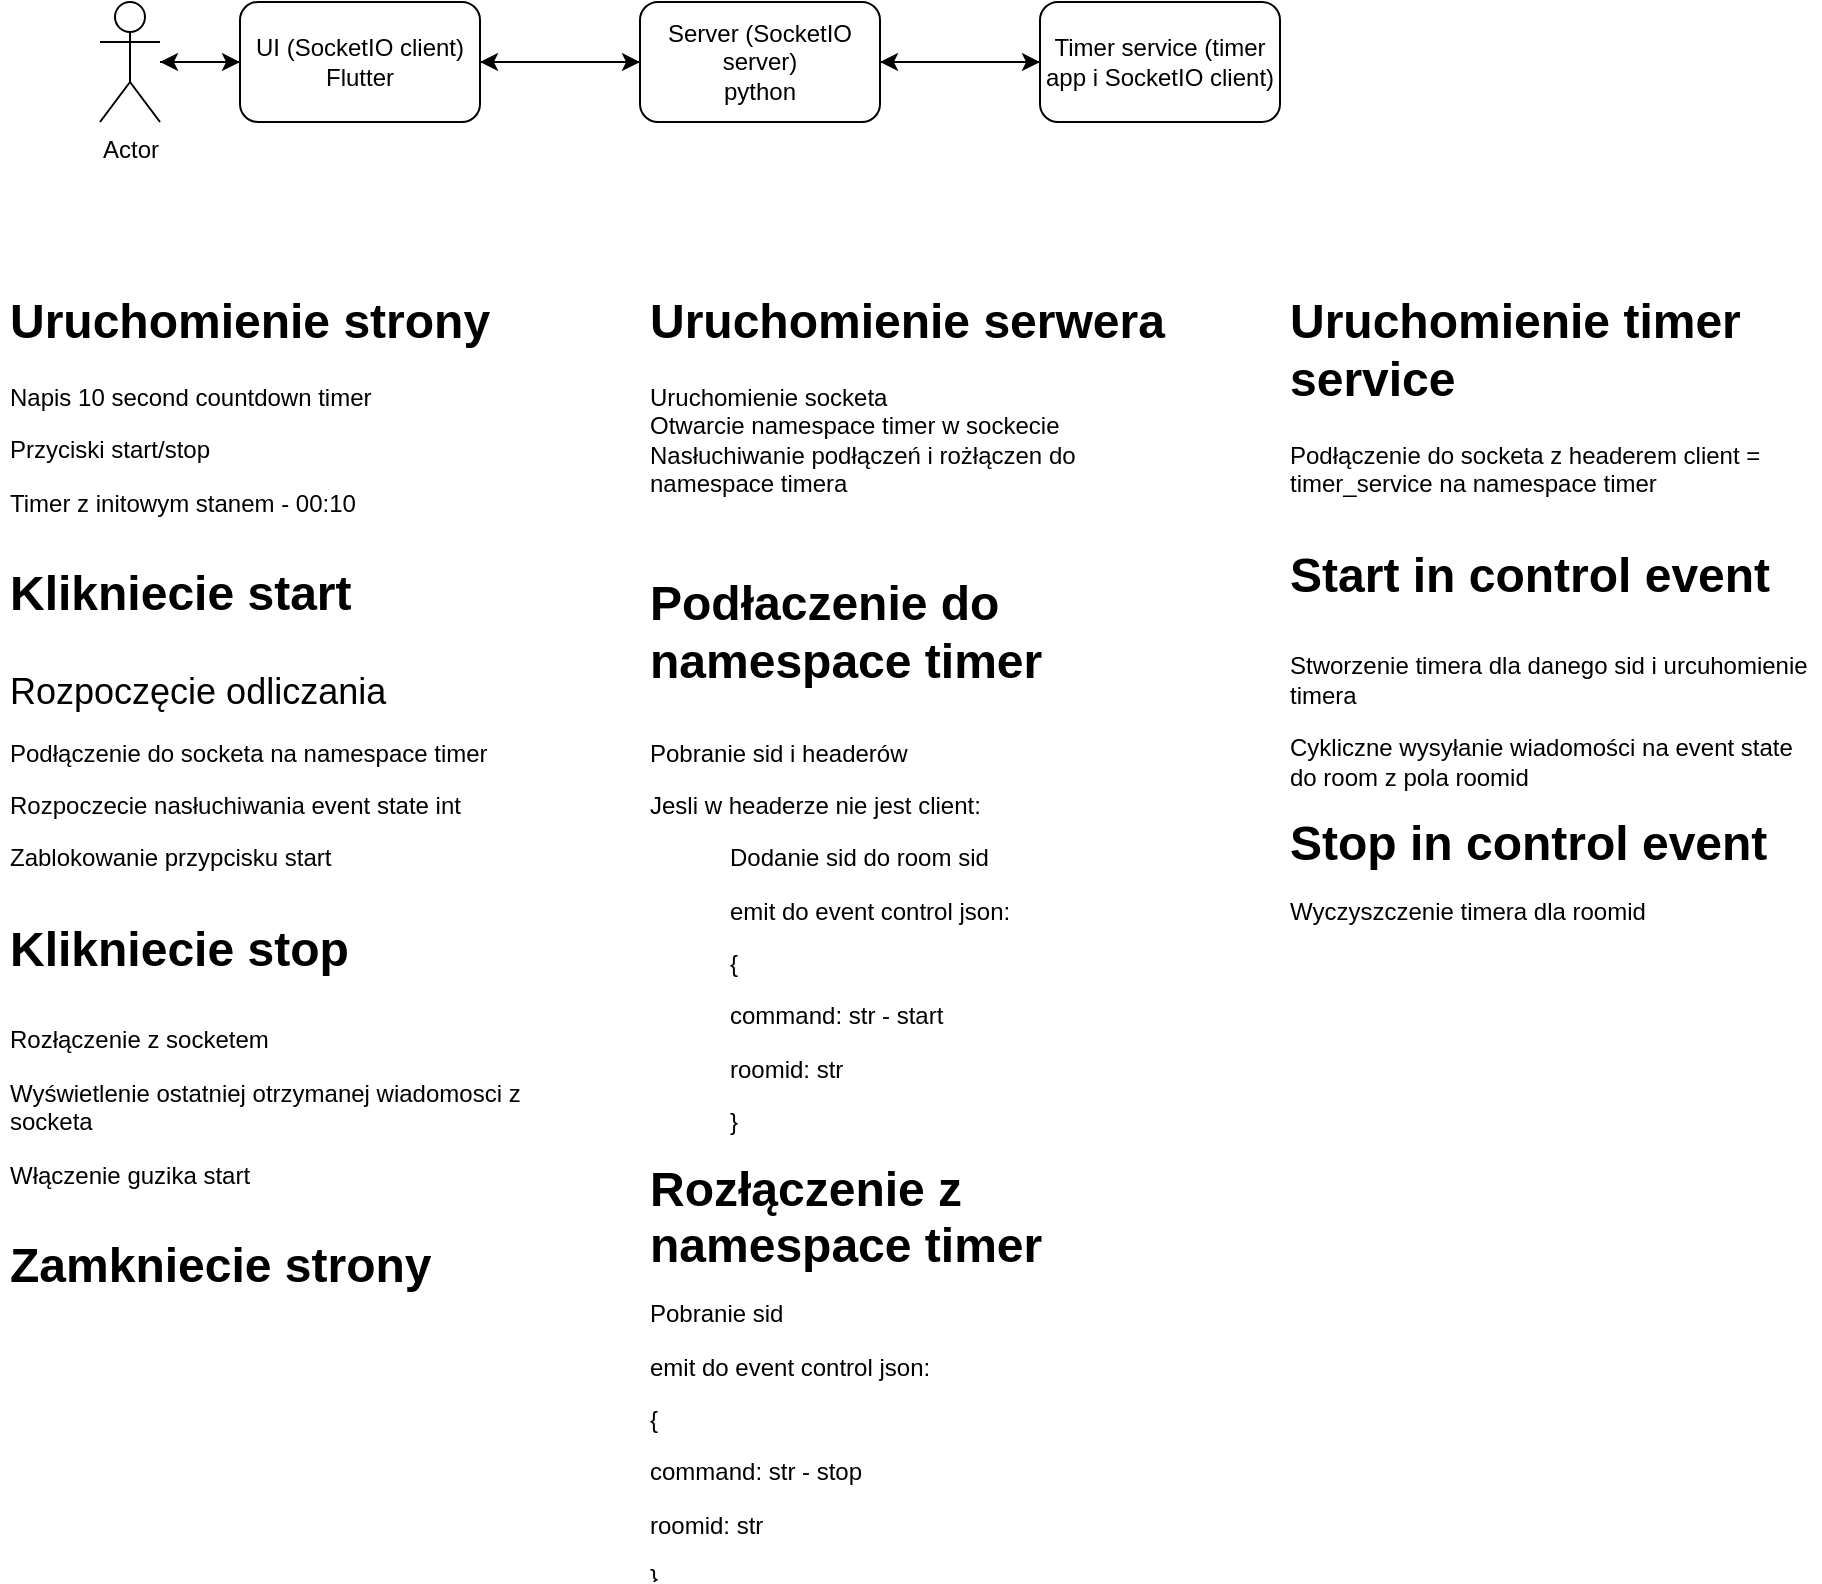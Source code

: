 <mxfile version="22.1.5" type="github">
  <diagram name="Page-1" id="ylsyOOFdUWlXaX4V--iw">
    <mxGraphModel dx="1362" dy="886" grid="1" gridSize="10" guides="1" tooltips="1" connect="1" arrows="1" fold="1" page="1" pageScale="1" pageWidth="850" pageHeight="1100" math="0" shadow="0">
      <root>
        <mxCell id="0" />
        <mxCell id="1" parent="0" />
        <mxCell id="mFsJni9q_cK6NArOYZxN-5" value="" style="edgeStyle=orthogonalEdgeStyle;rounded=0;orthogonalLoop=1;jettySize=auto;html=1;" edge="1" parent="1" source="mFsJni9q_cK6NArOYZxN-1" target="mFsJni9q_cK6NArOYZxN-2">
          <mxGeometry relative="1" as="geometry" />
        </mxCell>
        <mxCell id="mFsJni9q_cK6NArOYZxN-9" value="" style="edgeStyle=orthogonalEdgeStyle;rounded=0;orthogonalLoop=1;jettySize=auto;html=1;" edge="1" parent="1" source="mFsJni9q_cK6NArOYZxN-1" target="mFsJni9q_cK6NArOYZxN-7">
          <mxGeometry relative="1" as="geometry" />
        </mxCell>
        <mxCell id="mFsJni9q_cK6NArOYZxN-1" value="&lt;div&gt;UI (SocketIO client)&lt;br&gt;&lt;/div&gt;&lt;div&gt;Flutter&lt;br&gt;&lt;/div&gt;" style="rounded=1;whiteSpace=wrap;html=1;" vertex="1" parent="1">
          <mxGeometry x="160" y="260" width="120" height="60" as="geometry" />
        </mxCell>
        <mxCell id="mFsJni9q_cK6NArOYZxN-4" value="" style="edgeStyle=orthogonalEdgeStyle;rounded=0;orthogonalLoop=1;jettySize=auto;html=1;" edge="1" parent="1" source="mFsJni9q_cK6NArOYZxN-2" target="mFsJni9q_cK6NArOYZxN-1">
          <mxGeometry relative="1" as="geometry" />
        </mxCell>
        <mxCell id="mFsJni9q_cK6NArOYZxN-2" value="Actor" style="shape=umlActor;verticalLabelPosition=bottom;verticalAlign=top;html=1;outlineConnect=0;" vertex="1" parent="1">
          <mxGeometry x="90" y="260" width="30" height="60" as="geometry" />
        </mxCell>
        <mxCell id="mFsJni9q_cK6NArOYZxN-8" value="" style="edgeStyle=orthogonalEdgeStyle;rounded=0;orthogonalLoop=1;jettySize=auto;html=1;" edge="1" parent="1" source="mFsJni9q_cK6NArOYZxN-7" target="mFsJni9q_cK6NArOYZxN-1">
          <mxGeometry relative="1" as="geometry" />
        </mxCell>
        <mxCell id="mFsJni9q_cK6NArOYZxN-12" value="" style="edgeStyle=orthogonalEdgeStyle;rounded=0;orthogonalLoop=1;jettySize=auto;html=1;" edge="1" parent="1" source="mFsJni9q_cK6NArOYZxN-7" target="mFsJni9q_cK6NArOYZxN-10">
          <mxGeometry relative="1" as="geometry" />
        </mxCell>
        <mxCell id="mFsJni9q_cK6NArOYZxN-7" value="&lt;div&gt;Server (SocketIO server)&lt;br&gt;&lt;/div&gt;&lt;div&gt;python&lt;/div&gt;" style="rounded=1;whiteSpace=wrap;html=1;" vertex="1" parent="1">
          <mxGeometry x="360" y="260" width="120" height="60" as="geometry" />
        </mxCell>
        <mxCell id="mFsJni9q_cK6NArOYZxN-14" style="edgeStyle=orthogonalEdgeStyle;rounded=0;orthogonalLoop=1;jettySize=auto;html=1;" edge="1" parent="1" source="mFsJni9q_cK6NArOYZxN-10" target="mFsJni9q_cK6NArOYZxN-7">
          <mxGeometry relative="1" as="geometry" />
        </mxCell>
        <mxCell id="mFsJni9q_cK6NArOYZxN-10" value="&lt;div&gt;Timer service (timer app i SocketIO client)&lt;/div&gt;" style="rounded=1;whiteSpace=wrap;html=1;" vertex="1" parent="1">
          <mxGeometry x="560" y="260" width="120" height="60" as="geometry" />
        </mxCell>
        <mxCell id="mFsJni9q_cK6NArOYZxN-24" value="&lt;h1&gt;Uruchomienie strony&lt;/h1&gt;&lt;div&gt;Napis 10 second countdown timer&lt;br&gt;&lt;/div&gt;&lt;p&gt;Przyciski start/stop&lt;/p&gt;&lt;p&gt;Timer z initowym stanem - 00:10&lt;/p&gt;&lt;p style=&quot;font-size: 24px;&quot;&gt;&lt;b&gt;Klikniecie start&lt;/b&gt;&lt;/p&gt;&lt;p style=&quot;&quot;&gt;&lt;font style=&quot;font-size: 18px;&quot;&gt;Rozpoczęcie odliczania&lt;/font&gt;&lt;/p&gt;&lt;p style=&quot;&quot;&gt;&lt;font style=&quot;font-size: 12px;&quot;&gt;Podłączenie do socketa na namespace timer&lt;br&gt;&lt;/font&gt;&lt;/p&gt;&lt;p style=&quot;&quot;&gt;&lt;font style=&quot;font-size: 12px;&quot;&gt;Rozpoczecie nasłuchiwania event state int&lt;br&gt;&lt;/font&gt;&lt;/p&gt;&lt;p style=&quot;&quot;&gt;&lt;font style=&quot;font-size: 12px;&quot;&gt;Zablokowanie przypcisku start&lt;/font&gt;&lt;/p&gt;&lt;p style=&quot;font-size: 24px;&quot;&gt;&lt;b&gt;Klikniecie stop&lt;br&gt;&lt;/b&gt;&lt;/p&gt;&lt;p style=&quot;&quot;&gt;Rozłączenie z socketem&lt;/p&gt;&lt;p style=&quot;&quot;&gt;Wyświetlenie ostatniej otrzymanej wiadomosci z socketa&lt;/p&gt;&lt;p style=&quot;&quot;&gt;Włączenie guzika start&lt;br&gt;&lt;/p&gt;&lt;p style=&quot;font-size: 24px;&quot;&gt;&lt;b&gt;Zamkniecie strony&lt;br&gt;&lt;/b&gt;&lt;/p&gt;" style="text;html=1;strokeColor=none;fillColor=none;spacing=5;spacingTop=-20;whiteSpace=wrap;overflow=hidden;rounded=0;" vertex="1" parent="1">
          <mxGeometry x="40" y="400" width="270" height="540" as="geometry" />
        </mxCell>
        <mxCell id="mFsJni9q_cK6NArOYZxN-25" value="&lt;h1&gt;Uruchomienie serwera &lt;br&gt;&lt;/h1&gt;&lt;div&gt;Uruchomienie socketa &lt;br&gt;&lt;/div&gt;&lt;div&gt;Otwarcie namespace timer w sockecie&lt;/div&gt;&lt;div&gt;Nasłuchiwanie podłączeń i rożłączen do namespace timera&lt;br&gt;&lt;/div&gt;&lt;div&gt;&lt;br&gt;&lt;/div&gt;&lt;p style=&quot;font-size: 24px;&quot;&gt;&lt;b&gt;Podłaczenie do namespace timer&lt;/b&gt;&lt;/p&gt;&lt;p style=&quot;&quot;&gt;&lt;font style=&quot;font-size: 12px;&quot;&gt;Pobranie sid i headerów&lt;/font&gt;&lt;/p&gt;&lt;p style=&quot;&quot;&gt;&lt;font style=&quot;font-size: 12px;&quot;&gt;Jesli w headerze nie jest client:&lt;br&gt;&lt;/font&gt;&lt;/p&gt;&lt;blockquote&gt;&lt;p style=&quot;&quot;&gt;&lt;font style=&quot;font-size: 12px;&quot;&gt;Dodanie sid do room sid&lt;font style=&quot;font-size: 12px;&quot;&gt;&lt;font style=&quot;font-size: 12px;&quot;&gt;&lt;br&gt;&lt;/font&gt;&lt;/font&gt;&lt;/font&gt;&lt;/p&gt;&lt;p style=&quot;&quot;&gt;&lt;font style=&quot;font-size: 12px;&quot;&gt;&lt;font style=&quot;font-size: 12px;&quot;&gt;&lt;font style=&quot;font-size: 12px;&quot;&gt;emit do event control json:&lt;/font&gt;&lt;/font&gt;&lt;/font&gt;&lt;/p&gt;&lt;p style=&quot;&quot;&gt;&lt;font style=&quot;font-size: 12px;&quot;&gt;&lt;font style=&quot;font-size: 12px;&quot;&gt;&lt;font style=&quot;font-size: 12px;&quot;&gt;{&lt;/font&gt;&lt;/font&gt;&lt;/font&gt;&lt;/p&gt;&lt;p style=&quot;&quot;&gt;&lt;font style=&quot;font-size: 12px;&quot;&gt;&lt;font style=&quot;font-size: 12px;&quot;&gt;&lt;font style=&quot;font-size: 12px;&quot;&gt;command: str - start&lt;/font&gt;&lt;/font&gt;&lt;/font&gt;&lt;/p&gt;&lt;p style=&quot;&quot;&gt;&lt;font style=&quot;font-size: 12px;&quot;&gt;&lt;font style=&quot;font-size: 12px;&quot;&gt;&lt;font style=&quot;font-size: 12px;&quot;&gt;roomid: str&lt;br&gt;&lt;/font&gt;&lt;/font&gt;&lt;/font&gt;&lt;/p&gt;&lt;p style=&quot;&quot;&gt;&lt;font style=&quot;font-size: 12px;&quot;&gt;&lt;font style=&quot;font-size: 12px;&quot;&gt;&lt;font style=&quot;font-size: 12px;&quot;&gt;}&lt;br&gt;&lt;/font&gt;&lt;/font&gt;&lt;/font&gt;&lt;/p&gt;&lt;/blockquote&gt;&lt;p style=&quot;&quot;&gt;&lt;b&gt;&lt;font style=&quot;font-size: 24px;&quot;&gt;Rozłączenie z namespace timer&lt;/font&gt;&lt;/b&gt;&lt;/p&gt;&lt;p style=&quot;&quot;&gt;&lt;font style=&quot;font-size: 12px;&quot;&gt;Pobranie sid&lt;/font&gt;&lt;/p&gt;&lt;p style=&quot;&quot;&gt;&lt;font style=&quot;font-size: 12px;&quot;&gt;&lt;font style=&quot;font-size: 12px;&quot;&gt;&lt;font style=&quot;font-size: 12px;&quot;&gt;emit do event control json:&lt;/font&gt;&lt;/font&gt;&lt;/font&gt;&lt;/p&gt;&lt;p style=&quot;&quot;&gt;&lt;font style=&quot;font-size: 12px;&quot;&gt;&lt;font style=&quot;font-size: 12px;&quot;&gt;&lt;font style=&quot;font-size: 12px;&quot;&gt;{&lt;/font&gt;&lt;/font&gt;&lt;/font&gt;&lt;/p&gt;&lt;p style=&quot;&quot;&gt;&lt;font style=&quot;font-size: 12px;&quot;&gt;&lt;font style=&quot;font-size: 12px;&quot;&gt;&lt;font style=&quot;font-size: 12px;&quot;&gt;command: str - stop&lt;/font&gt;&lt;/font&gt;&lt;/font&gt;&lt;/p&gt;&lt;p style=&quot;&quot;&gt;&lt;font style=&quot;font-size: 12px;&quot;&gt;&lt;font style=&quot;font-size: 12px;&quot;&gt;&lt;font style=&quot;font-size: 12px;&quot;&gt;roomid: str&lt;br&gt;&lt;/font&gt;&lt;/font&gt;&lt;/font&gt;&lt;/p&gt;&lt;font style=&quot;font-size: 12px;&quot;&gt;&lt;font style=&quot;font-size: 12px;&quot;&gt;&lt;font style=&quot;font-size: 12px;&quot;&gt;}&lt;/font&gt;&lt;/font&gt;&lt;/font&gt;&lt;p style=&quot;&quot;&gt;&lt;/p&gt;" style="text;html=1;strokeColor=none;fillColor=none;spacing=5;spacingTop=-20;whiteSpace=wrap;overflow=hidden;rounded=0;" vertex="1" parent="1">
          <mxGeometry x="360" y="400" width="270" height="650" as="geometry" />
        </mxCell>
        <mxCell id="mFsJni9q_cK6NArOYZxN-26" value="&lt;h1&gt;Uruchomienie timer service &lt;br&gt;&lt;/h1&gt;&lt;font style=&quot;font-size: 12px;&quot;&gt;Podłączenie do socketa z headerem client = timer_service na namespace timer&lt;br&gt;&lt;/font&gt;&lt;p style=&quot;font-size: 24px;&quot;&gt;&lt;b&gt;Start in control event&lt;/b&gt;&lt;br&gt;&lt;/p&gt;&lt;p style=&quot;&quot;&gt;&lt;font style=&quot;font-size: 12px;&quot;&gt;Stworzenie timera dla danego sid i urcuhomienie timera&lt;br&gt;&lt;/font&gt;&lt;/p&gt;&lt;p style=&quot;&quot;&gt;&lt;font style=&quot;font-size: 12px;&quot;&gt;Cykliczne wysyłanie wiadomości na event state do room z pola roomid&lt;br&gt;&lt;/font&gt;&lt;/p&gt;&lt;p style=&quot;&quot;&gt;&lt;b&gt;&lt;font style=&quot;font-size: 24px;&quot;&gt;Stop in control event&lt;/font&gt;&lt;/b&gt;&lt;/p&gt;Wyczyszczenie timera dla roomid&lt;br&gt;&lt;p style=&quot;&quot;&gt;&lt;/p&gt;" style="text;html=1;strokeColor=none;fillColor=none;spacing=5;spacingTop=-20;whiteSpace=wrap;overflow=hidden;rounded=0;" vertex="1" parent="1">
          <mxGeometry x="680" y="400" width="270" height="330" as="geometry" />
        </mxCell>
      </root>
    </mxGraphModel>
  </diagram>
</mxfile>
